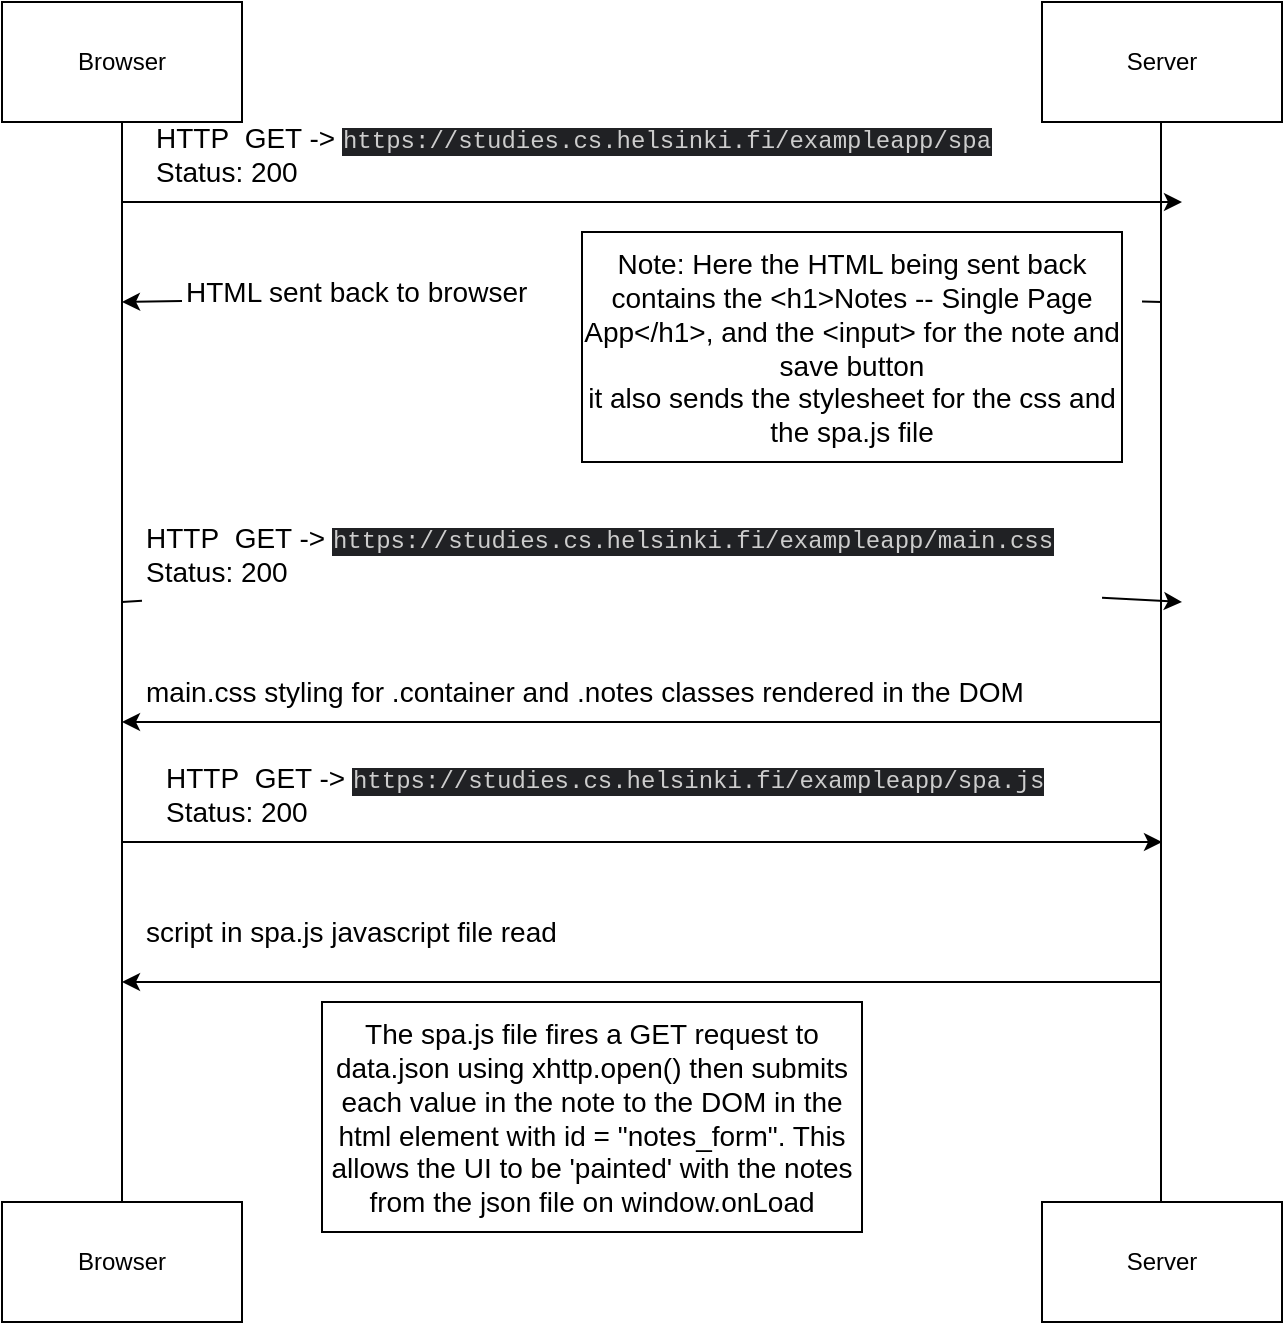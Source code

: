 <mxfile>
    <diagram id="vKi-Xl_EB73gg_DeYqkn" name="Page-1">
        <mxGraphModel dx="1150" dy="991" grid="1" gridSize="10" guides="1" tooltips="1" connect="1" arrows="1" fold="1" page="1" pageScale="1" pageWidth="850" pageHeight="1100" math="0" shadow="0">
            <root>
                <mxCell id="0"/>
                <mxCell id="1" parent="0"/>
                <mxCell id="2" value="Browser" style="rounded=0;whiteSpace=wrap;html=1;" parent="1" vertex="1">
                    <mxGeometry x="60" y="80" width="120" height="60" as="geometry"/>
                </mxCell>
                <mxCell id="3" value="Server" style="rounded=0;whiteSpace=wrap;html=1;" parent="1" vertex="1">
                    <mxGeometry x="580" y="80" width="120" height="60" as="geometry"/>
                </mxCell>
                <mxCell id="4" value="Browser" style="rounded=0;whiteSpace=wrap;html=1;" parent="1" vertex="1">
                    <mxGeometry x="60" y="680" width="120" height="60" as="geometry"/>
                </mxCell>
                <mxCell id="5" value="Server" style="rounded=0;whiteSpace=wrap;html=1;" parent="1" vertex="1">
                    <mxGeometry x="580" y="680" width="120" height="60" as="geometry"/>
                </mxCell>
                <mxCell id="7" value="" style="endArrow=none;html=1;entryX=0.5;entryY=1;entryDx=0;entryDy=0;exitX=0.5;exitY=0;exitDx=0;exitDy=0;" parent="1" source="4" target="2" edge="1">
                    <mxGeometry width="50" height="50" relative="1" as="geometry">
                        <mxPoint x="530" y="530" as="sourcePoint"/>
                        <mxPoint x="580" y="480" as="targetPoint"/>
                    </mxGeometry>
                </mxCell>
                <mxCell id="8" value="" style="endArrow=none;html=1;entryX=0.5;entryY=1;entryDx=0;entryDy=0;exitX=0.5;exitY=0;exitDx=0;exitDy=0;" parent="1" edge="1">
                    <mxGeometry width="50" height="50" relative="1" as="geometry">
                        <mxPoint x="639.5" y="680" as="sourcePoint"/>
                        <mxPoint x="639.5" y="140" as="targetPoint"/>
                    </mxGeometry>
                </mxCell>
                <mxCell id="9" value="" style="endArrow=classic;html=1;" parent="1" edge="1">
                    <mxGeometry width="50" height="50" relative="1" as="geometry">
                        <mxPoint x="120" y="180" as="sourcePoint"/>
                        <mxPoint x="650" y="180" as="targetPoint"/>
                    </mxGeometry>
                </mxCell>
                <mxCell id="10" value="&lt;span style=&quot;font-size: 14px&quot;&gt;HTTP&amp;nbsp; GET -&amp;gt;&amp;nbsp;&lt;/span&gt;&lt;span style=&quot;color: rgb(205 , 205 , 205) ; font-family: &amp;#34;consolas&amp;#34; , &amp;#34;lucida console&amp;#34; , &amp;#34;courier new&amp;#34; , monospace ; background-color: rgb(32 , 33 , 36)&quot;&gt;https://studies.cs.helsinki.fi/exampleapp/spa&lt;br&gt;&lt;/span&gt;&lt;span style=&quot;font-size: 14px&quot;&gt;Status: 200&lt;br&gt;&amp;nbsp;&lt;/span&gt;" style="text;html=1;strokeColor=none;fillColor=none;align=left;verticalAlign=middle;whiteSpace=wrap;rounded=0;" parent="1" vertex="1">
                    <mxGeometry x="135" y="150" width="480" height="30" as="geometry"/>
                </mxCell>
                <mxCell id="13" value="" style="endArrow=classic;html=1;fontSize=14;startArrow=none;" parent="1" source="12" edge="1">
                    <mxGeometry width="50" height="50" relative="1" as="geometry">
                        <mxPoint x="640" y="230" as="sourcePoint"/>
                        <mxPoint x="120" y="230" as="targetPoint"/>
                    </mxGeometry>
                </mxCell>
                <mxCell id="12" value="&lt;span style=&quot;font-size: 14px&quot;&gt;HTML sent back to browser&lt;/span&gt;" style="text;html=1;strokeColor=none;fillColor=none;align=left;verticalAlign=middle;whiteSpace=wrap;rounded=0;" parent="1" vertex="1">
                    <mxGeometry x="150" y="210" width="480" height="30" as="geometry"/>
                </mxCell>
                <mxCell id="14" value="" style="endArrow=none;html=1;fontSize=14;" parent="1" target="12" edge="1">
                    <mxGeometry width="50" height="50" relative="1" as="geometry">
                        <mxPoint x="640" y="230" as="sourcePoint"/>
                        <mxPoint x="120" y="230" as="targetPoint"/>
                    </mxGeometry>
                </mxCell>
                <mxCell id="15" value="Note: Here the HTML being sent back contains the &amp;lt;h1&amp;gt;Notes -- Single Page App&amp;lt;/h1&amp;gt;, and the &amp;lt;input&amp;gt; for the note and save button&lt;br&gt;it also sends the stylesheet for the css and the spa.js file" style="rounded=0;whiteSpace=wrap;html=1;fontSize=14;" parent="1" vertex="1">
                    <mxGeometry x="350" y="195" width="270" height="115" as="geometry"/>
                </mxCell>
                <mxCell id="16" value="" style="endArrow=classic;html=1;startArrow=none;" parent="1" source="17" edge="1">
                    <mxGeometry width="50" height="50" relative="1" as="geometry">
                        <mxPoint x="120" y="380" as="sourcePoint"/>
                        <mxPoint x="650" y="380" as="targetPoint"/>
                    </mxGeometry>
                </mxCell>
                <mxCell id="17" value="&lt;span style=&quot;font-size: 14px&quot;&gt;HTTP&amp;nbsp; GET -&amp;gt;&amp;nbsp;&lt;/span&gt;&lt;span style=&quot;color: rgb(205 , 205 , 205) ; font-family: &amp;#34;consolas&amp;#34; , &amp;#34;lucida console&amp;#34; , &amp;#34;courier new&amp;#34; , monospace ; background-color: rgb(32 , 33 , 36)&quot;&gt;https://studies.cs.helsinki.fi/exampleapp/main.css&lt;/span&gt;&lt;span style=&quot;color: rgb(205 , 205 , 205) ; font-family: &amp;#34;consolas&amp;#34; , &amp;#34;lucida console&amp;#34; , &amp;#34;courier new&amp;#34; , monospace ; background-color: rgb(32 , 33 , 36)&quot;&gt;&lt;br&gt;&lt;/span&gt;&lt;span style=&quot;font-size: 14px&quot;&gt;Status: 200&lt;br&gt;&amp;nbsp;&lt;/span&gt;" style="text;html=1;strokeColor=none;fillColor=none;align=left;verticalAlign=middle;whiteSpace=wrap;rounded=0;" parent="1" vertex="1">
                    <mxGeometry x="130" y="350" width="480" height="30" as="geometry"/>
                </mxCell>
                <mxCell id="18" value="" style="endArrow=none;html=1;" parent="1" target="17" edge="1">
                    <mxGeometry width="50" height="50" relative="1" as="geometry">
                        <mxPoint x="120" y="380" as="sourcePoint"/>
                        <mxPoint x="650" y="380" as="targetPoint"/>
                    </mxGeometry>
                </mxCell>
                <mxCell id="19" value="&lt;span style=&quot;font-size: 14px&quot;&gt;main.css styling for .container and .notes classes rendered in the DOM&lt;/span&gt;" style="text;html=1;strokeColor=none;fillColor=none;align=left;verticalAlign=middle;whiteSpace=wrap;rounded=0;" parent="1" vertex="1">
                    <mxGeometry x="130" y="410" width="480" height="30" as="geometry"/>
                </mxCell>
                <mxCell id="21" value="" style="endArrow=classic;html=1;fontSize=14;" parent="1" edge="1">
                    <mxGeometry width="50" height="50" relative="1" as="geometry">
                        <mxPoint x="640" y="440" as="sourcePoint"/>
                        <mxPoint x="120" y="440" as="targetPoint"/>
                    </mxGeometry>
                </mxCell>
                <mxCell id="22" value="&lt;span style=&quot;font-size: 14px&quot;&gt;HTTP&amp;nbsp; GET -&amp;gt;&amp;nbsp;&lt;/span&gt;&lt;span style=&quot;color: rgb(205 , 205 , 205) ; font-family: &amp;#34;consolas&amp;#34; , &amp;#34;lucida console&amp;#34; , &amp;#34;courier new&amp;#34; , monospace ; background-color: rgb(32 , 33 , 36)&quot;&gt;https://studies.cs.helsinki.fi/exampleapp/spa.js&lt;/span&gt;&lt;span style=&quot;color: rgb(205 , 205 , 205) ; font-family: &amp;#34;consolas&amp;#34; , &amp;#34;lucida console&amp;#34; , &amp;#34;courier new&amp;#34; , monospace ; background-color: rgb(32 , 33 , 36)&quot;&gt;&lt;br&gt;&lt;/span&gt;&lt;span style=&quot;font-size: 14px&quot;&gt;Status: 200&lt;br&gt;&amp;nbsp;&lt;/span&gt;" style="text;html=1;strokeColor=none;fillColor=none;align=left;verticalAlign=middle;whiteSpace=wrap;rounded=0;" parent="1" vertex="1">
                    <mxGeometry x="140" y="470" width="480" height="30" as="geometry"/>
                </mxCell>
                <mxCell id="23" value="" style="endArrow=classic;html=1;fontSize=14;" parent="1" edge="1">
                    <mxGeometry width="50" height="50" relative="1" as="geometry">
                        <mxPoint x="120" y="500" as="sourcePoint"/>
                        <mxPoint x="640" y="500" as="targetPoint"/>
                    </mxGeometry>
                </mxCell>
                <mxCell id="24" value="" style="endArrow=classic;html=1;fontSize=14;" parent="1" edge="1">
                    <mxGeometry width="50" height="50" relative="1" as="geometry">
                        <mxPoint x="640" y="570" as="sourcePoint"/>
                        <mxPoint x="120" y="570" as="targetPoint"/>
                    </mxGeometry>
                </mxCell>
                <mxCell id="25" value="&lt;span style=&quot;font-size: 14px&quot;&gt;script in spa.js javascript file read&lt;/span&gt;" style="text;html=1;strokeColor=none;fillColor=none;align=left;verticalAlign=middle;whiteSpace=wrap;rounded=0;" parent="1" vertex="1">
                    <mxGeometry x="130" y="530" width="480" height="30" as="geometry"/>
                </mxCell>
                <mxCell id="27" value="The spa.js file fires a GET request to data.json using xhttp.open() then submits each value in the note to the DOM in the html element with id = &quot;notes_form&quot;. This allows the UI to be 'painted' with the notes from the json file on window.onLoad" style="rounded=0;whiteSpace=wrap;html=1;fontSize=14;" parent="1" vertex="1">
                    <mxGeometry x="220" y="580" width="270" height="115" as="geometry"/>
                </mxCell>
            </root>
        </mxGraphModel>
    </diagram>
    <diagram name="Copy of Page-1" id="XCxgO8t0_zcSwnT-TaBv">
        <mxGraphModel dx="1150" dy="991" grid="1" gridSize="10" guides="1" tooltips="1" connect="1" arrows="1" fold="1" page="1" pageScale="1" pageWidth="850" pageHeight="1100" math="0" shadow="0">
            <root>
                <mxCell id="nZo9H_eOz3-jqAJtGvoD-0"/>
                <mxCell id="nZo9H_eOz3-jqAJtGvoD-1" parent="nZo9H_eOz3-jqAJtGvoD-0"/>
                <mxCell id="nZo9H_eOz3-jqAJtGvoD-2" value="Browser" style="rounded=0;whiteSpace=wrap;html=1;" vertex="1" parent="nZo9H_eOz3-jqAJtGvoD-1">
                    <mxGeometry x="60" y="80" width="120" height="60" as="geometry"/>
                </mxCell>
                <mxCell id="nZo9H_eOz3-jqAJtGvoD-3" value="Server" style="rounded=0;whiteSpace=wrap;html=1;" vertex="1" parent="nZo9H_eOz3-jqAJtGvoD-1">
                    <mxGeometry x="580" y="80" width="120" height="60" as="geometry"/>
                </mxCell>
                <mxCell id="nZo9H_eOz3-jqAJtGvoD-4" value="Browser" style="rounded=0;whiteSpace=wrap;html=1;" vertex="1" parent="nZo9H_eOz3-jqAJtGvoD-1">
                    <mxGeometry x="60" y="680" width="120" height="60" as="geometry"/>
                </mxCell>
                <mxCell id="nZo9H_eOz3-jqAJtGvoD-5" value="Server" style="rounded=0;whiteSpace=wrap;html=1;" vertex="1" parent="nZo9H_eOz3-jqAJtGvoD-1">
                    <mxGeometry x="580" y="680" width="120" height="60" as="geometry"/>
                </mxCell>
                <mxCell id="nZo9H_eOz3-jqAJtGvoD-6" value="" style="endArrow=none;html=1;entryX=0.5;entryY=1;entryDx=0;entryDy=0;exitX=0.5;exitY=0;exitDx=0;exitDy=0;" edge="1" parent="nZo9H_eOz3-jqAJtGvoD-1" source="nZo9H_eOz3-jqAJtGvoD-4" target="nZo9H_eOz3-jqAJtGvoD-2">
                    <mxGeometry width="50" height="50" relative="1" as="geometry">
                        <mxPoint x="530" y="530" as="sourcePoint"/>
                        <mxPoint x="580" y="480" as="targetPoint"/>
                    </mxGeometry>
                </mxCell>
                <mxCell id="nZo9H_eOz3-jqAJtGvoD-7" value="" style="endArrow=none;html=1;entryX=0.5;entryY=1;entryDx=0;entryDy=0;exitX=0.5;exitY=0;exitDx=0;exitDy=0;" edge="1" parent="nZo9H_eOz3-jqAJtGvoD-1">
                    <mxGeometry width="50" height="50" relative="1" as="geometry">
                        <mxPoint x="639.5" y="680" as="sourcePoint"/>
                        <mxPoint x="639.5" y="140" as="targetPoint"/>
                    </mxGeometry>
                </mxCell>
                <mxCell id="nZo9H_eOz3-jqAJtGvoD-9" value="&lt;span style=&quot;font-size: 14px&quot;&gt;HTTP&amp;nbsp; POST -&amp;gt;&amp;nbsp;&lt;/span&gt;&lt;span style=&quot;color: rgb(205 , 205 , 205) ; font-family: &amp;#34;consolas&amp;#34; , &amp;#34;lucida console&amp;#34; , &amp;#34;courier new&amp;#34; , monospace ; background-color: rgb(32 , 33 , 36)&quot;&gt;https://studies.cs.helsinki.fi/exampleapp/new_note_spa&lt;/span&gt;&lt;span style=&quot;color: rgb(205 , 205 , 205) ; font-family: &amp;#34;consolas&amp;#34; , &amp;#34;lucida console&amp;#34; , &amp;#34;courier new&amp;#34; , monospace ; background-color: rgb(32 , 33 , 36)&quot;&gt;&lt;br&gt;&lt;/span&gt;&lt;span style=&quot;font-size: 14px&quot;&gt;Status: 201&lt;br&gt;&amp;nbsp;&lt;/span&gt;" style="text;html=1;strokeColor=none;fillColor=none;align=left;verticalAlign=middle;whiteSpace=wrap;rounded=0;" vertex="1" parent="nZo9H_eOz3-jqAJtGvoD-1">
                    <mxGeometry x="130" y="170" width="480" height="30" as="geometry"/>
                </mxCell>
                <mxCell id="nZo9H_eOz3-jqAJtGvoD-12" value="" style="endArrow=none;html=1;fontSize=14;" edge="1" parent="nZo9H_eOz3-jqAJtGvoD-1">
                    <mxGeometry width="50" height="50" relative="1" as="geometry">
                        <mxPoint x="640" y="230" as="sourcePoint"/>
                        <mxPoint x="630" y="229.8" as="targetPoint"/>
                    </mxGeometry>
                </mxCell>
                <mxCell id="nZo9H_eOz3-jqAJtGvoD-17" value="&lt;span style=&quot;font-size: 14px&quot;&gt;note appears in the DOM because of the redrawNotes() function and also is visible in the console because of console.log(this.responseText) in sendToServer()&lt;/span&gt;" style="text;html=1;strokeColor=none;fillColor=none;align=left;verticalAlign=middle;whiteSpace=wrap;rounded=0;" vertex="1" parent="nZo9H_eOz3-jqAJtGvoD-1">
                    <mxGeometry x="130" y="340" width="480" height="30" as="geometry"/>
                </mxCell>
                <mxCell id="nZo9H_eOz3-jqAJtGvoD-18" value="" style="endArrow=classic;html=1;fontSize=14;" edge="1" parent="nZo9H_eOz3-jqAJtGvoD-1">
                    <mxGeometry width="50" height="50" relative="1" as="geometry">
                        <mxPoint x="640" y="380" as="sourcePoint"/>
                        <mxPoint x="120" y="380" as="targetPoint"/>
                    </mxGeometry>
                </mxCell>
                <mxCell id="nZo9H_eOz3-jqAJtGvoD-24" value="The notes_form listens for an 'onSubmit' event, where the in note is stored as the value submitted on the event&lt;br&gt;&lt;br&gt;that note is then eventually passed to sendToServer() which sends the POST request to the new_note_spa API endpoint" style="rounded=0;whiteSpace=wrap;html=1;fontSize=14;" vertex="1" parent="nZo9H_eOz3-jqAJtGvoD-1">
                    <mxGeometry x="260" y="180" width="270" height="130" as="geometry"/>
                </mxCell>
            </root>
        </mxGraphModel>
    </diagram>
</mxfile>